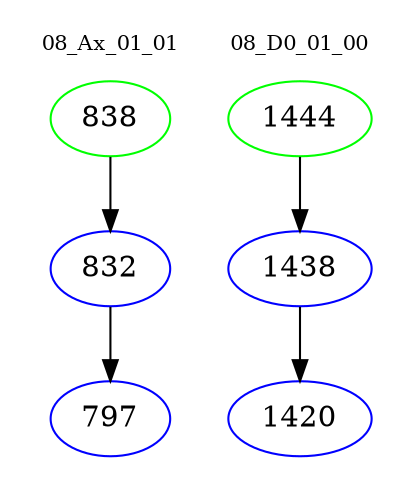 digraph{
subgraph cluster_0 {
color = white
label = "08_Ax_01_01";
fontsize=10;
T0_838 [label="838", color="green"]
T0_838 -> T0_832 [color="black"]
T0_832 [label="832", color="blue"]
T0_832 -> T0_797 [color="black"]
T0_797 [label="797", color="blue"]
}
subgraph cluster_1 {
color = white
label = "08_D0_01_00";
fontsize=10;
T1_1444 [label="1444", color="green"]
T1_1444 -> T1_1438 [color="black"]
T1_1438 [label="1438", color="blue"]
T1_1438 -> T1_1420 [color="black"]
T1_1420 [label="1420", color="blue"]
}
}
